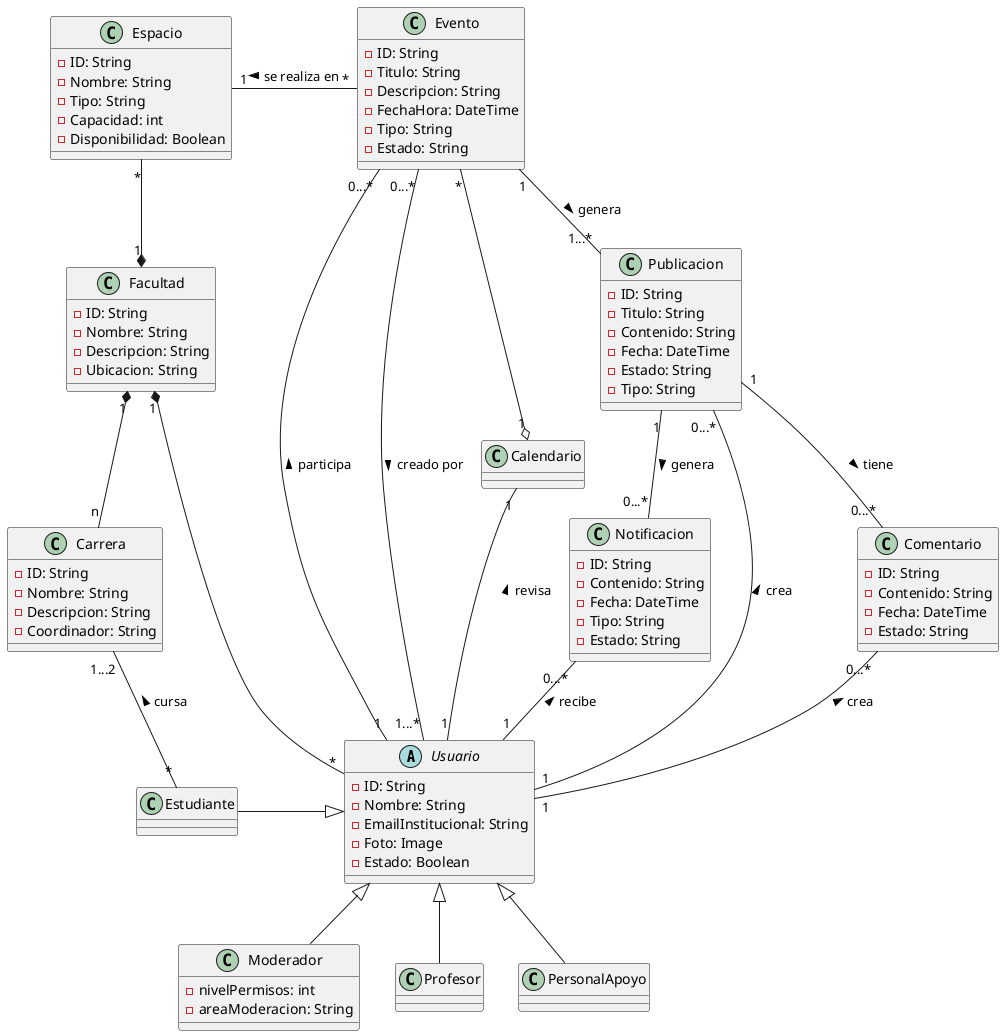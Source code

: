 title ModeloDeDominio_UML_Clases

@startuml DomainModel

abstract class Usuario {
  -ID: String
  -Nombre: String
  -EmailInstitucional: String
  -Foto: Image
  -Estado: Boolean

  
}

class Moderador {
  -nivelPermisos: int
  -areaModeracion: String

  
}

class Estudiante {
}

class Profesor {
  
}

class PersonalApoyo {
  
}

class Facultad {
  -ID: String
  -Nombre: String
  -Descripcion: String
  -Ubicacion: String
}

class Carrera {
  -ID: String
  -Nombre: String
  -Descripcion: String
  -Coordinador: String
}

class Evento {
  -ID: String
  -Titulo: String
  -Descripcion: String
  -FechaHora: DateTime
  -Tipo: String
  -Estado: String
}

class Notificacion {
  -ID: String
  -Contenido: String
  -Fecha: DateTime
  -Tipo: String
  -Estado: String
}

class Espacio {
  -ID: String
  -Nombre: String
  -Tipo: String
  -Capacidad: int
  -Disponibilidad: Boolean
}

class Publicacion {
  -ID: String
  -Titulo: String
  -Contenido: String
  -Fecha: DateTime
  -Estado: String
  -Tipo: String
}

class Comentario {
  -ID: String
  -Contenido: String
  -Fecha: DateTime
  -Estado: String
}

class Calendario {
  
}

' Relaciones
Moderador -up-|> Usuario
Profesor -up-|> Usuario
Estudiante -right-|> Usuario
PersonalApoyo -up-|> Usuario

Usuario "1" -up- "0...*" Publicacion: crea >
Usuario "1" -up- "0...*" Evento: participa >
Usuario "1" -up- "0...*" Notificacion: recibe >
Usuario "1" -up- "1" Calendario: revisa >

Estudiante "*" -up- "1...2" Carrera: cursa >

Facultad "1" *-down- "n" Carrera
Facultad "1" *-down- "*" Usuario
Facultad "1" *-up- "*" Espacio

Evento "0...*" -left- "1...*" Usuario: creado por >
Evento "*" -left- "1" Espacio: se realiza en >
Evento "1" -- "1...*" Publicacion: genera >
Evento "*" -down-o "1" Calendario

Publicacion "1" -- "0...*" Comentario: tiene >
Publicacion "1" -- "0...*" Notificacion: genera >

Comentario "0...*" -down- "1" Usuario: crea <

@enduml
